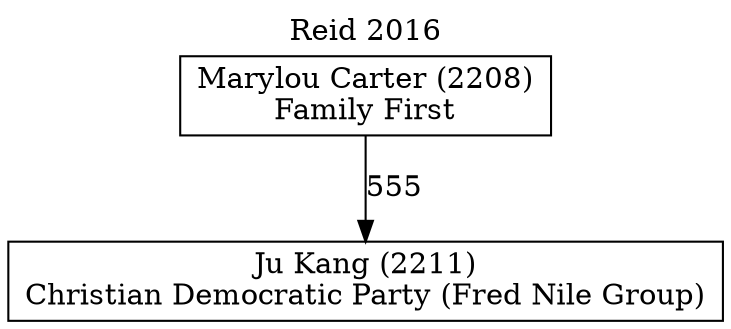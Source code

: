 // House preference flow
digraph "Ju Kang (2211)_Reid_2016" {
	graph [label="Reid 2016" labelloc=t mclimit=10]
	node [shape=box]
	"Ju Kang (2211)" [label="Ju Kang (2211)
Christian Democratic Party (Fred Nile Group)"]
	"Marylou Carter (2208)" [label="Marylou Carter (2208)
Family First"]
	"Marylou Carter (2208)" -> "Ju Kang (2211)" [label=555]
}
